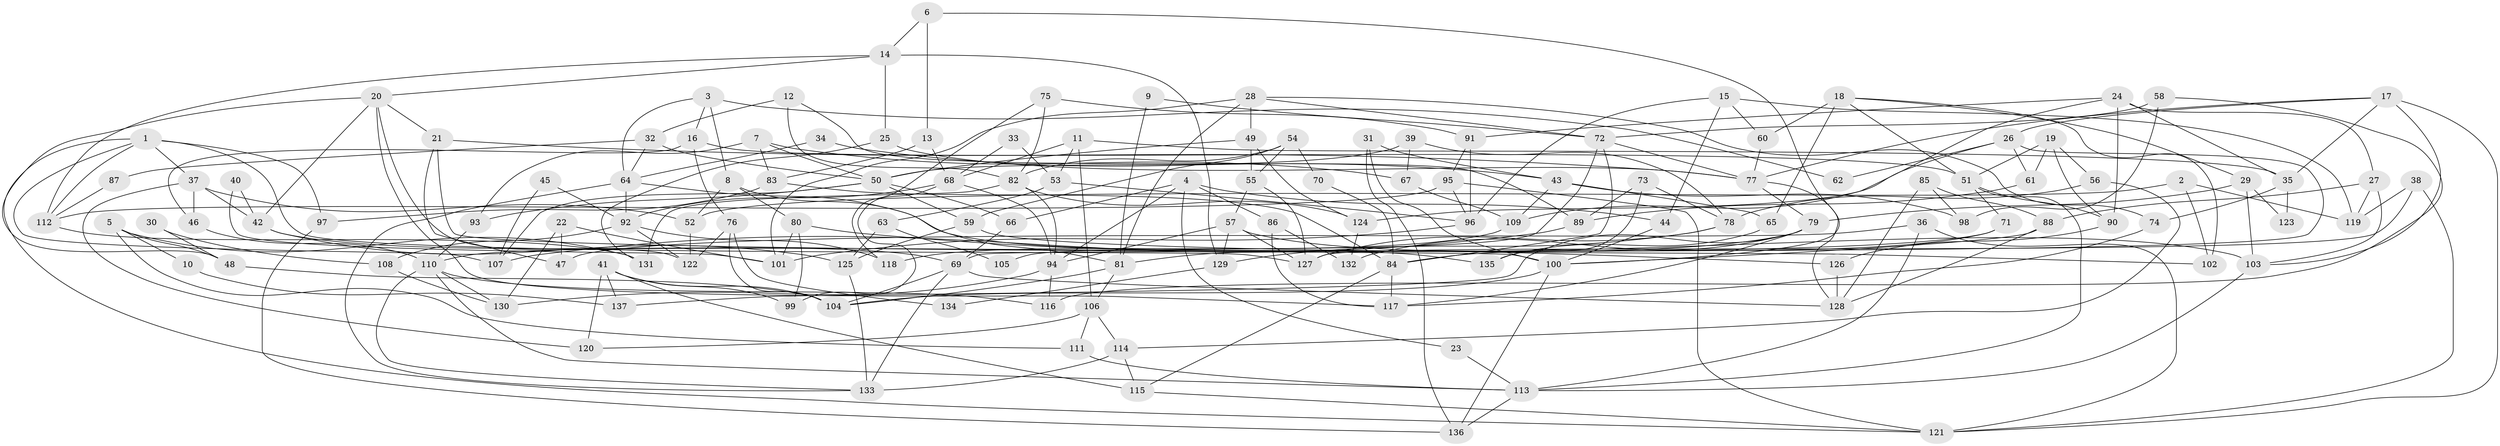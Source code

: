 // Generated by graph-tools (version 1.1) at 2025/02/03/09/25 03:02:13]
// undirected, 137 vertices, 274 edges
graph export_dot {
graph [start="1"]
  node [color=gray90,style=filled];
  1;
  2;
  3;
  4;
  5;
  6;
  7;
  8;
  9;
  10;
  11;
  12;
  13;
  14;
  15;
  16;
  17;
  18;
  19;
  20;
  21;
  22;
  23;
  24;
  25;
  26;
  27;
  28;
  29;
  30;
  31;
  32;
  33;
  34;
  35;
  36;
  37;
  38;
  39;
  40;
  41;
  42;
  43;
  44;
  45;
  46;
  47;
  48;
  49;
  50;
  51;
  52;
  53;
  54;
  55;
  56;
  57;
  58;
  59;
  60;
  61;
  62;
  63;
  64;
  65;
  66;
  67;
  68;
  69;
  70;
  71;
  72;
  73;
  74;
  75;
  76;
  77;
  78;
  79;
  80;
  81;
  82;
  83;
  84;
  85;
  86;
  87;
  88;
  89;
  90;
  91;
  92;
  93;
  94;
  95;
  96;
  97;
  98;
  99;
  100;
  101;
  102;
  103;
  104;
  105;
  106;
  107;
  108;
  109;
  110;
  111;
  112;
  113;
  114;
  115;
  116;
  117;
  118;
  119;
  120;
  121;
  122;
  123;
  124;
  125;
  126;
  127;
  128;
  129;
  130;
  131;
  132;
  133;
  134;
  135;
  136;
  137;
  1 -- 127;
  1 -- 97;
  1 -- 37;
  1 -- 107;
  1 -- 112;
  1 -- 121;
  2 -- 119;
  2 -- 52;
  2 -- 102;
  3 -- 64;
  3 -- 16;
  3 -- 8;
  3 -- 62;
  4 -- 94;
  4 -- 44;
  4 -- 23;
  4 -- 66;
  4 -- 86;
  5 -- 131;
  5 -- 48;
  5 -- 10;
  5 -- 111;
  6 -- 14;
  6 -- 100;
  6 -- 13;
  7 -- 83;
  7 -- 50;
  7 -- 67;
  7 -- 93;
  8 -- 81;
  8 -- 52;
  8 -- 80;
  9 -- 72;
  9 -- 81;
  10 -- 137;
  11 -- 68;
  11 -- 106;
  11 -- 35;
  11 -- 53;
  12 -- 32;
  12 -- 82;
  12 -- 89;
  13 -- 68;
  13 -- 83;
  14 -- 129;
  14 -- 20;
  14 -- 25;
  14 -- 112;
  15 -- 60;
  15 -- 119;
  15 -- 44;
  15 -- 96;
  16 -- 51;
  16 -- 46;
  16 -- 76;
  17 -- 121;
  17 -- 77;
  17 -- 26;
  17 -- 35;
  17 -- 103;
  18 -- 102;
  18 -- 51;
  18 -- 29;
  18 -- 60;
  18 -- 65;
  19 -- 61;
  19 -- 51;
  19 -- 56;
  19 -- 90;
  20 -- 21;
  20 -- 122;
  20 -- 42;
  20 -- 48;
  20 -- 117;
  21 -- 100;
  21 -- 77;
  21 -- 47;
  22 -- 47;
  22 -- 101;
  22 -- 130;
  23 -- 113;
  24 -- 90;
  24 -- 35;
  24 -- 27;
  24 -- 91;
  24 -- 109;
  25 -- 77;
  25 -- 131;
  26 -- 69;
  26 -- 61;
  26 -- 62;
  26 -- 124;
  27 -- 103;
  27 -- 88;
  27 -- 119;
  28 -- 81;
  28 -- 101;
  28 -- 49;
  28 -- 72;
  28 -- 74;
  29 -- 103;
  29 -- 79;
  29 -- 123;
  30 -- 48;
  30 -- 108;
  31 -- 43;
  31 -- 136;
  31 -- 100;
  32 -- 64;
  32 -- 50;
  32 -- 87;
  33 -- 53;
  33 -- 68;
  34 -- 43;
  34 -- 64;
  35 -- 74;
  35 -- 123;
  36 -- 113;
  36 -- 121;
  36 -- 47;
  37 -- 42;
  37 -- 46;
  37 -- 52;
  37 -- 120;
  38 -- 121;
  38 -- 127;
  38 -- 119;
  39 -- 67;
  39 -- 78;
  39 -- 50;
  40 -- 42;
  40 -- 101;
  41 -- 120;
  41 -- 104;
  41 -- 99;
  41 -- 115;
  41 -- 137;
  42 -- 69;
  42 -- 125;
  43 -- 109;
  43 -- 98;
  43 -- 65;
  44 -- 100;
  45 -- 107;
  45 -- 92;
  46 -- 110;
  48 -- 104;
  49 -- 124;
  49 -- 50;
  49 -- 55;
  50 -- 59;
  50 -- 66;
  50 -- 93;
  50 -- 107;
  51 -- 113;
  51 -- 71;
  51 -- 90;
  52 -- 122;
  53 -- 96;
  53 -- 63;
  54 -- 82;
  54 -- 59;
  54 -- 55;
  54 -- 70;
  55 -- 57;
  55 -- 127;
  56 -- 114;
  56 -- 78;
  57 -- 127;
  57 -- 94;
  57 -- 103;
  57 -- 129;
  58 -- 72;
  58 -- 116;
  58 -- 98;
  59 -- 125;
  59 -- 102;
  60 -- 77;
  61 -- 89;
  63 -- 125;
  63 -- 105;
  64 -- 133;
  64 -- 92;
  64 -- 135;
  65 -- 135;
  66 -- 69;
  67 -- 109;
  68 -- 94;
  68 -- 99;
  68 -- 92;
  69 -- 104;
  69 -- 128;
  69 -- 133;
  70 -- 84;
  71 -- 84;
  71 -- 110;
  72 -- 84;
  72 -- 77;
  72 -- 105;
  73 -- 135;
  73 -- 89;
  73 -- 78;
  74 -- 117;
  75 -- 82;
  75 -- 91;
  75 -- 118;
  76 -- 104;
  76 -- 122;
  76 -- 134;
  77 -- 79;
  77 -- 128;
  78 -- 127;
  78 -- 129;
  79 -- 117;
  79 -- 81;
  79 -- 132;
  79 -- 137;
  80 -- 126;
  80 -- 99;
  80 -- 101;
  81 -- 106;
  81 -- 104;
  82 -- 131;
  82 -- 124;
  82 -- 94;
  83 -- 84;
  83 -- 97;
  84 -- 117;
  84 -- 115;
  85 -- 128;
  85 -- 88;
  85 -- 98;
  86 -- 117;
  86 -- 132;
  87 -- 112;
  88 -- 128;
  88 -- 100;
  89 -- 107;
  90 -- 126;
  91 -- 95;
  91 -- 96;
  92 -- 122;
  92 -- 108;
  92 -- 118;
  93 -- 110;
  94 -- 116;
  94 -- 130;
  95 -- 96;
  95 -- 112;
  95 -- 121;
  96 -- 101;
  97 -- 136;
  100 -- 104;
  100 -- 136;
  103 -- 113;
  106 -- 111;
  106 -- 114;
  106 -- 120;
  108 -- 130;
  109 -- 118;
  110 -- 130;
  110 -- 113;
  110 -- 116;
  110 -- 133;
  111 -- 113;
  112 -- 131;
  113 -- 136;
  114 -- 133;
  114 -- 115;
  115 -- 121;
  124 -- 132;
  125 -- 133;
  126 -- 128;
  129 -- 134;
}

